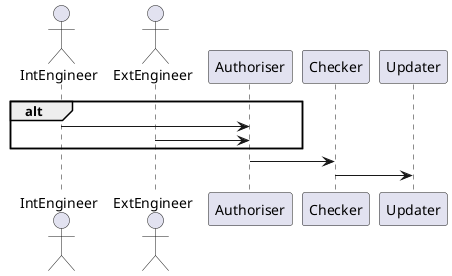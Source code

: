@startuml
actor IntEngineer
actor ExtEngineer
participant Authoriser
participant Checker
participant Updater

alt
IntEngineer -> Authoriser
ExtEngineer -> Authoriser
end

Authoriser -> Checker
Checker -> Updater

@endumls